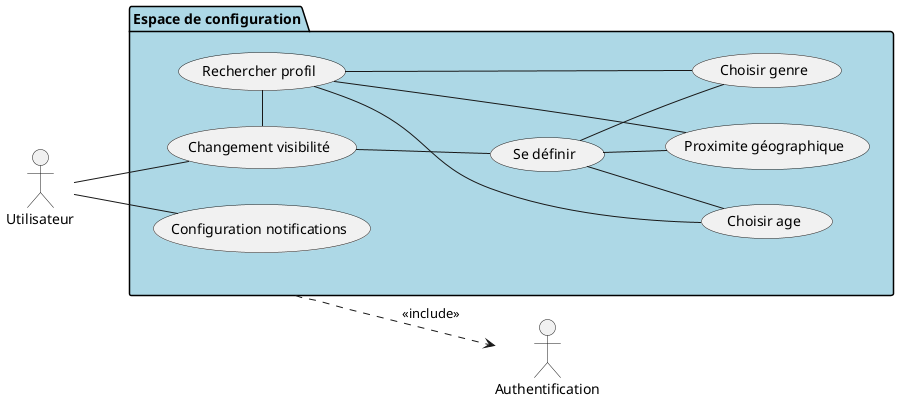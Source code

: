 @startuml

left to right direction

'Acteurs'
actor Utilisateur
actor "Authentification"

package "Espace de configuration" #LightBlue {

    usecase "Changement visibilité" as config_visibilite
    usecase "Proximite géographique" as config_proximite
    usecase "Choisir age" as config_age
    usecase "Choisir genre" as config_genre
    usecase "Se définir" as config_ses_critere_visibilite
    usecase "Rechercher profil" as config_critere_visibilite_autres
    usecase "Configuration notifications" as config_notif


    Utilisateur -- config_visibilite
    Utilisateur -- config_notif

    config_visibilite -- config_ses_critere_visibilite
    config_visibilite -left- config_critere_visibilite_autres

    config_critere_visibilite_autres -up- config_proximite
    config_critere_visibilite_autres -up- config_age
    config_critere_visibilite_autres -up- config_genre

    config_ses_critere_visibilite -down- config_proximite
    config_ses_critere_visibilite -down- config_age
    config_ses_critere_visibilite -down- config_genre

}

    "Espace de configuration" ..> Authentification : <<include>>


@enduml

